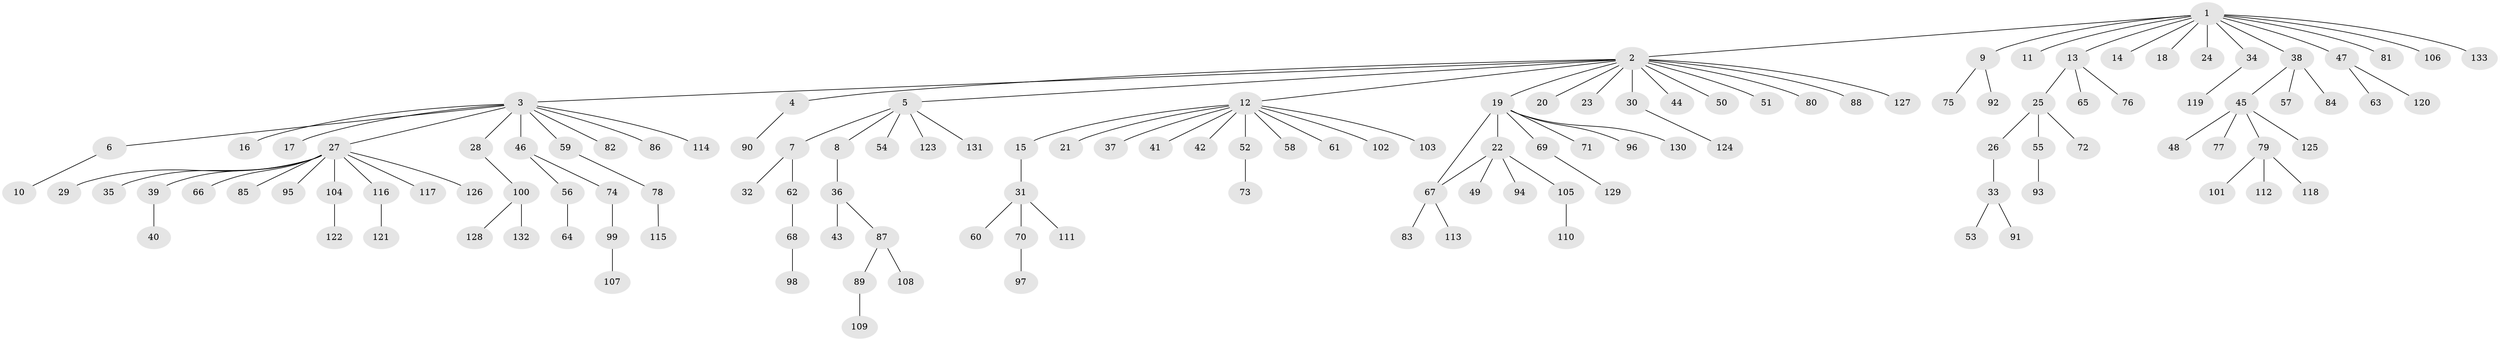 // coarse degree distribution, {13: 0.010752688172043012, 15: 0.010752688172043012, 11: 0.021505376344086023, 2: 0.16129032258064516, 6: 0.010752688172043012, 3: 0.043010752688172046, 1: 0.6989247311827957, 5: 0.010752688172043012, 8: 0.010752688172043012, 4: 0.021505376344086023}
// Generated by graph-tools (version 1.1) at 2025/18/03/04/25 18:18:15]
// undirected, 133 vertices, 133 edges
graph export_dot {
graph [start="1"]
  node [color=gray90,style=filled];
  1;
  2;
  3;
  4;
  5;
  6;
  7;
  8;
  9;
  10;
  11;
  12;
  13;
  14;
  15;
  16;
  17;
  18;
  19;
  20;
  21;
  22;
  23;
  24;
  25;
  26;
  27;
  28;
  29;
  30;
  31;
  32;
  33;
  34;
  35;
  36;
  37;
  38;
  39;
  40;
  41;
  42;
  43;
  44;
  45;
  46;
  47;
  48;
  49;
  50;
  51;
  52;
  53;
  54;
  55;
  56;
  57;
  58;
  59;
  60;
  61;
  62;
  63;
  64;
  65;
  66;
  67;
  68;
  69;
  70;
  71;
  72;
  73;
  74;
  75;
  76;
  77;
  78;
  79;
  80;
  81;
  82;
  83;
  84;
  85;
  86;
  87;
  88;
  89;
  90;
  91;
  92;
  93;
  94;
  95;
  96;
  97;
  98;
  99;
  100;
  101;
  102;
  103;
  104;
  105;
  106;
  107;
  108;
  109;
  110;
  111;
  112;
  113;
  114;
  115;
  116;
  117;
  118;
  119;
  120;
  121;
  122;
  123;
  124;
  125;
  126;
  127;
  128;
  129;
  130;
  131;
  132;
  133;
  1 -- 2;
  1 -- 9;
  1 -- 11;
  1 -- 13;
  1 -- 14;
  1 -- 18;
  1 -- 24;
  1 -- 34;
  1 -- 38;
  1 -- 47;
  1 -- 81;
  1 -- 106;
  1 -- 133;
  2 -- 3;
  2 -- 4;
  2 -- 5;
  2 -- 12;
  2 -- 19;
  2 -- 20;
  2 -- 23;
  2 -- 30;
  2 -- 44;
  2 -- 50;
  2 -- 51;
  2 -- 80;
  2 -- 88;
  2 -- 127;
  3 -- 6;
  3 -- 16;
  3 -- 17;
  3 -- 27;
  3 -- 28;
  3 -- 46;
  3 -- 59;
  3 -- 82;
  3 -- 86;
  3 -- 114;
  4 -- 90;
  5 -- 7;
  5 -- 8;
  5 -- 54;
  5 -- 123;
  5 -- 131;
  6 -- 10;
  7 -- 32;
  7 -- 62;
  8 -- 36;
  9 -- 75;
  9 -- 92;
  12 -- 15;
  12 -- 21;
  12 -- 37;
  12 -- 41;
  12 -- 42;
  12 -- 52;
  12 -- 58;
  12 -- 61;
  12 -- 102;
  12 -- 103;
  13 -- 25;
  13 -- 65;
  13 -- 76;
  15 -- 31;
  19 -- 22;
  19 -- 67;
  19 -- 69;
  19 -- 71;
  19 -- 96;
  19 -- 130;
  22 -- 49;
  22 -- 67;
  22 -- 94;
  22 -- 105;
  25 -- 26;
  25 -- 55;
  25 -- 72;
  26 -- 33;
  27 -- 29;
  27 -- 35;
  27 -- 39;
  27 -- 66;
  27 -- 85;
  27 -- 95;
  27 -- 104;
  27 -- 116;
  27 -- 117;
  27 -- 126;
  28 -- 100;
  30 -- 124;
  31 -- 60;
  31 -- 70;
  31 -- 111;
  33 -- 53;
  33 -- 91;
  34 -- 119;
  36 -- 43;
  36 -- 87;
  38 -- 45;
  38 -- 57;
  38 -- 84;
  39 -- 40;
  45 -- 48;
  45 -- 77;
  45 -- 79;
  45 -- 125;
  46 -- 56;
  46 -- 74;
  47 -- 63;
  47 -- 120;
  52 -- 73;
  55 -- 93;
  56 -- 64;
  59 -- 78;
  62 -- 68;
  67 -- 83;
  67 -- 113;
  68 -- 98;
  69 -- 129;
  70 -- 97;
  74 -- 99;
  78 -- 115;
  79 -- 101;
  79 -- 112;
  79 -- 118;
  87 -- 89;
  87 -- 108;
  89 -- 109;
  99 -- 107;
  100 -- 128;
  100 -- 132;
  104 -- 122;
  105 -- 110;
  116 -- 121;
}
